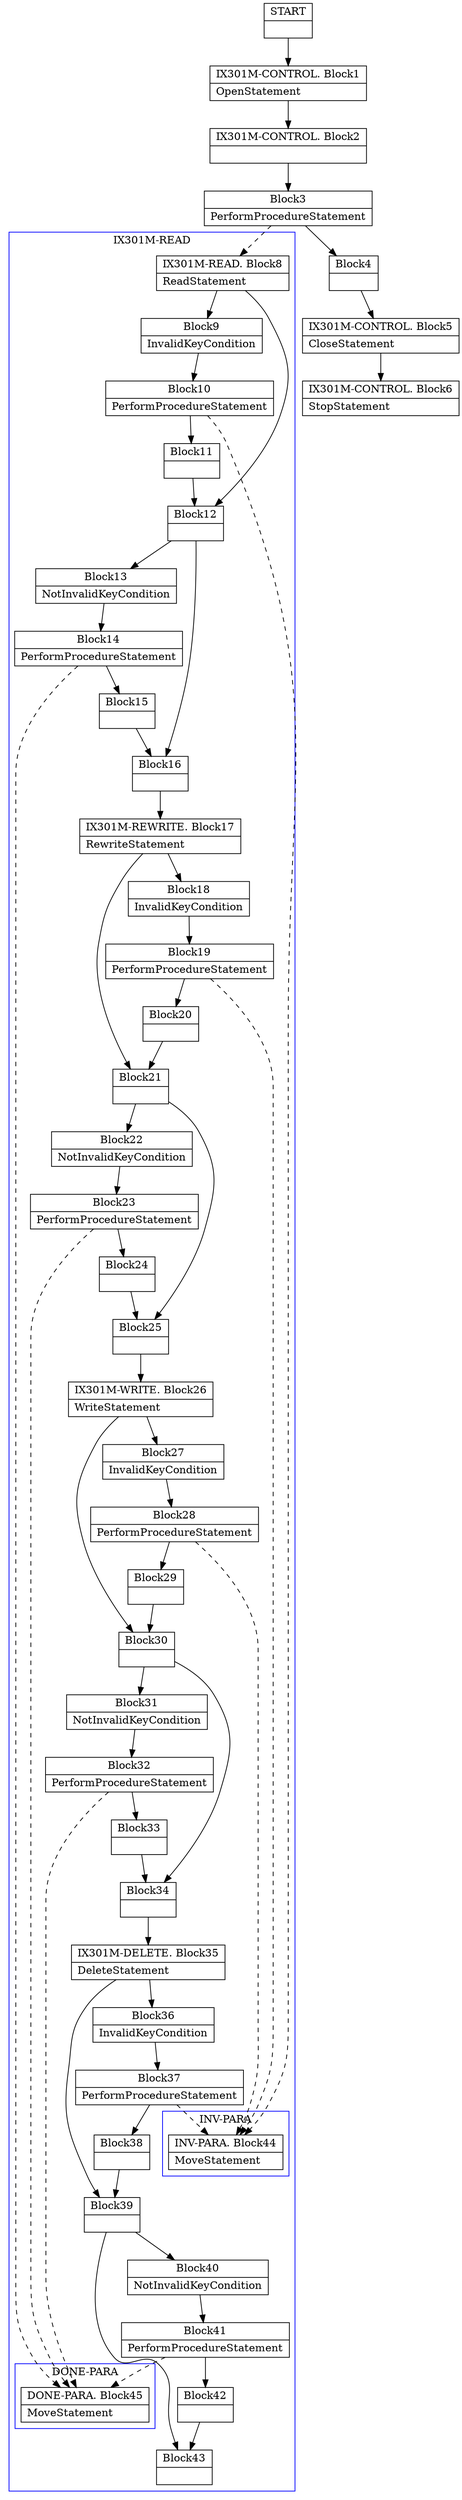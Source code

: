 digraph Cfg {
compound=true;
node [
shape = "record"
]

edge [
arrowtail = "empty"
]
Block0 [
label = "{START|}"
]
Block1 [
label = "{IX301M-CONTROL. Block1|OpenStatement\l}"
]
Block2 [
label = "{IX301M-CONTROL. Block2|}"
]
Block3 [
label = "{Block3|PerformProcedureStatement\l}"
]
subgraph cluster_1{
color = blue;
label = "IX301M-READ";
Block8 [
label = "{IX301M-READ. Block8|ReadStatement\l}"
]
Block9 [
label = "{Block9|InvalidKeyCondition\l}"
]
Block10 [
label = "{Block10|PerformProcedureStatement\l}"
]
subgraph cluster_2{
color = blue;
label = "INV-PARA";
Block44 [
label = "{INV-PARA. Block44|MoveStatement\l}"
]

}
Block10 -> Block44 [style=dashed]

Block11 [
label = "{Block11|}"
]
Block12 [
label = "{Block12|}"
]
Block13 [
label = "{Block13|NotInvalidKeyCondition\l}"
]
Block14 [
label = "{Block14|PerformProcedureStatement\l}"
]
subgraph cluster_3{
color = blue;
label = "DONE-PARA";
Block45 [
label = "{DONE-PARA. Block45|MoveStatement\l}"
]

}
Block14 -> Block45 [style=dashed]

Block15 [
label = "{Block15|}"
]
Block16 [
label = "{Block16|}"
]
Block17 [
label = "{IX301M-REWRITE. Block17|RewriteStatement\l}"
]
Block18 [
label = "{Block18|InvalidKeyCondition\l}"
]
Block19 [
label = "{Block19|PerformProcedureStatement\l}"
]
subgraph cluster_4{
color = blue;
label = "INV-PARA";
Block44 [
label = "{INV-PARA. Block44|MoveStatement\l}"
]

}
Block19 -> Block44 [style=dashed]

Block20 [
label = "{Block20|}"
]
Block21 [
label = "{Block21|}"
]
Block22 [
label = "{Block22|NotInvalidKeyCondition\l}"
]
Block23 [
label = "{Block23|PerformProcedureStatement\l}"
]
subgraph cluster_5{
color = blue;
label = "DONE-PARA";
Block45 [
label = "{DONE-PARA. Block45|MoveStatement\l}"
]

}
Block23 -> Block45 [style=dashed]

Block24 [
label = "{Block24|}"
]
Block25 [
label = "{Block25|}"
]
Block26 [
label = "{IX301M-WRITE. Block26|WriteStatement\l}"
]
Block27 [
label = "{Block27|InvalidKeyCondition\l}"
]
Block28 [
label = "{Block28|PerformProcedureStatement\l}"
]
subgraph cluster_6{
color = blue;
label = "INV-PARA";
Block44 [
label = "{INV-PARA. Block44|MoveStatement\l}"
]

}
Block28 -> Block44 [style=dashed]

Block29 [
label = "{Block29|}"
]
Block30 [
label = "{Block30|}"
]
Block31 [
label = "{Block31|NotInvalidKeyCondition\l}"
]
Block32 [
label = "{Block32|PerformProcedureStatement\l}"
]
subgraph cluster_7{
color = blue;
label = "DONE-PARA";
Block45 [
label = "{DONE-PARA. Block45|MoveStatement\l}"
]

}
Block32 -> Block45 [style=dashed]

Block33 [
label = "{Block33|}"
]
Block34 [
label = "{Block34|}"
]
Block35 [
label = "{IX301M-DELETE. Block35|DeleteStatement\l}"
]
Block36 [
label = "{Block36|InvalidKeyCondition\l}"
]
Block37 [
label = "{Block37|PerformProcedureStatement\l}"
]
subgraph cluster_8{
color = blue;
label = "INV-PARA";
Block44 [
label = "{INV-PARA. Block44|MoveStatement\l}"
]

}
Block37 -> Block44 [style=dashed]

Block38 [
label = "{Block38|}"
]
Block39 [
label = "{Block39|}"
]
Block40 [
label = "{Block40|NotInvalidKeyCondition\l}"
]
Block41 [
label = "{Block41|PerformProcedureStatement\l}"
]
subgraph cluster_9{
color = blue;
label = "DONE-PARA";
Block45 [
label = "{DONE-PARA. Block45|MoveStatement\l}"
]

}
Block41 -> Block45 [style=dashed]

Block42 [
label = "{Block42|}"
]
Block43 [
label = "{Block43|}"
]
Block8 -> Block9
Block8 -> Block12
Block9 -> Block10
Block10 -> Block11
Block11 -> Block12
Block12 -> Block13
Block12 -> Block16
Block13 -> Block14
Block14 -> Block15
Block15 -> Block16
Block16 -> Block17
Block17 -> Block18
Block17 -> Block21
Block18 -> Block19
Block19 -> Block20
Block20 -> Block21
Block21 -> Block22
Block21 -> Block25
Block22 -> Block23
Block23 -> Block24
Block24 -> Block25
Block25 -> Block26
Block26 -> Block27
Block26 -> Block30
Block27 -> Block28
Block28 -> Block29
Block29 -> Block30
Block30 -> Block31
Block30 -> Block34
Block31 -> Block32
Block32 -> Block33
Block33 -> Block34
Block34 -> Block35
Block35 -> Block36
Block35 -> Block39
Block36 -> Block37
Block37 -> Block38
Block38 -> Block39
Block39 -> Block40
Block39 -> Block43
Block40 -> Block41
Block41 -> Block42
Block42 -> Block43

}
Block3 -> Block8 [style=dashed]

Block4 [
label = "{Block4|}"
]
Block5 [
label = "{IX301M-CONTROL. Block5|CloseStatement\l}"
]
Block6 [
label = "{IX301M-CONTROL. Block6|StopStatement\l}"
]
Block0 -> Block1
Block1 -> Block2
Block2 -> Block3
Block3 -> Block4
Block4 -> Block5
Block5 -> Block6

}
